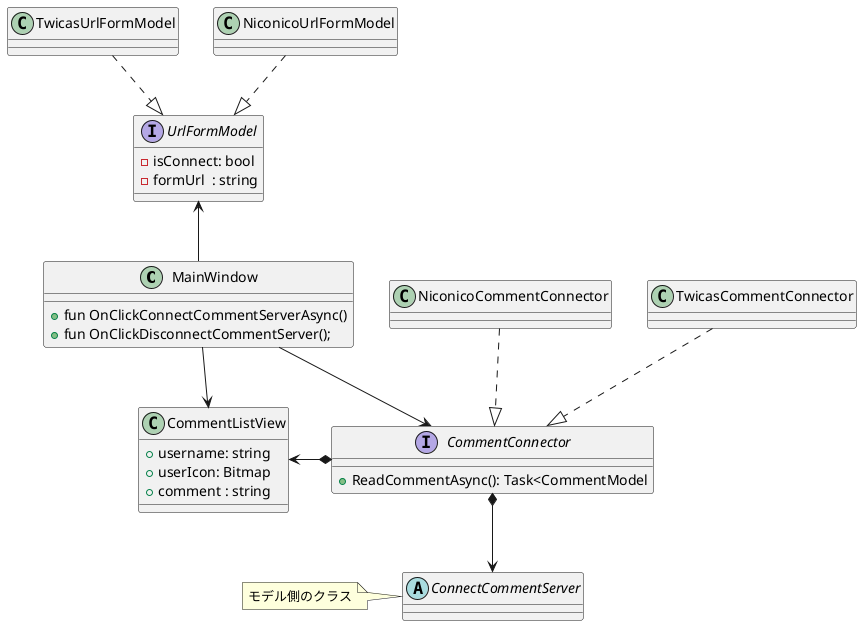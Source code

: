 @startuml UI-コメント取得クラス図
    class MainWindow {
        + fun OnClickConnectCommentServerAsync()
        + fun OnClickDisconnectCommentServer();
    }
   
    interface UrlFormModel {
        - isConnect: bool
        - formUrl  : string
    }
    class TwicasUrlFormModel
    class NiconicoUrlFormModel

    interface CommentConnector{
        + ReadCommentAsync(): Task<CommentModel
    }
    class NiconicoCommentConnector
    class TwicasCommentConnector

    class CommentListView {
        + username: string
        + userIcon: Bitmap
        + comment : string
    }


    abstract class ConnectCommentServer
    note left of ConnectCommentServer
        モデル側のクラス
    end note

    'メインウィンドウ
    
    MainWindow -up-> UrlFormModel
    MainWindow --> CommentListView
    MainWindow -down-> CommentConnector

    'フォームモデル
    TwicasUrlFormModel   ..|> UrlFormModel
    NiconicoUrlFormModel ..|> UrlFormModel

    'コメントコネクター
    TwicasCommentConnector   ..|> CommentConnector
    NiconicoCommentConnector ..|> CommentConnector

    CommentConnector *--> ConnectCommentServer
    CommentConnector *-left-> CommentListView
    
@enduml